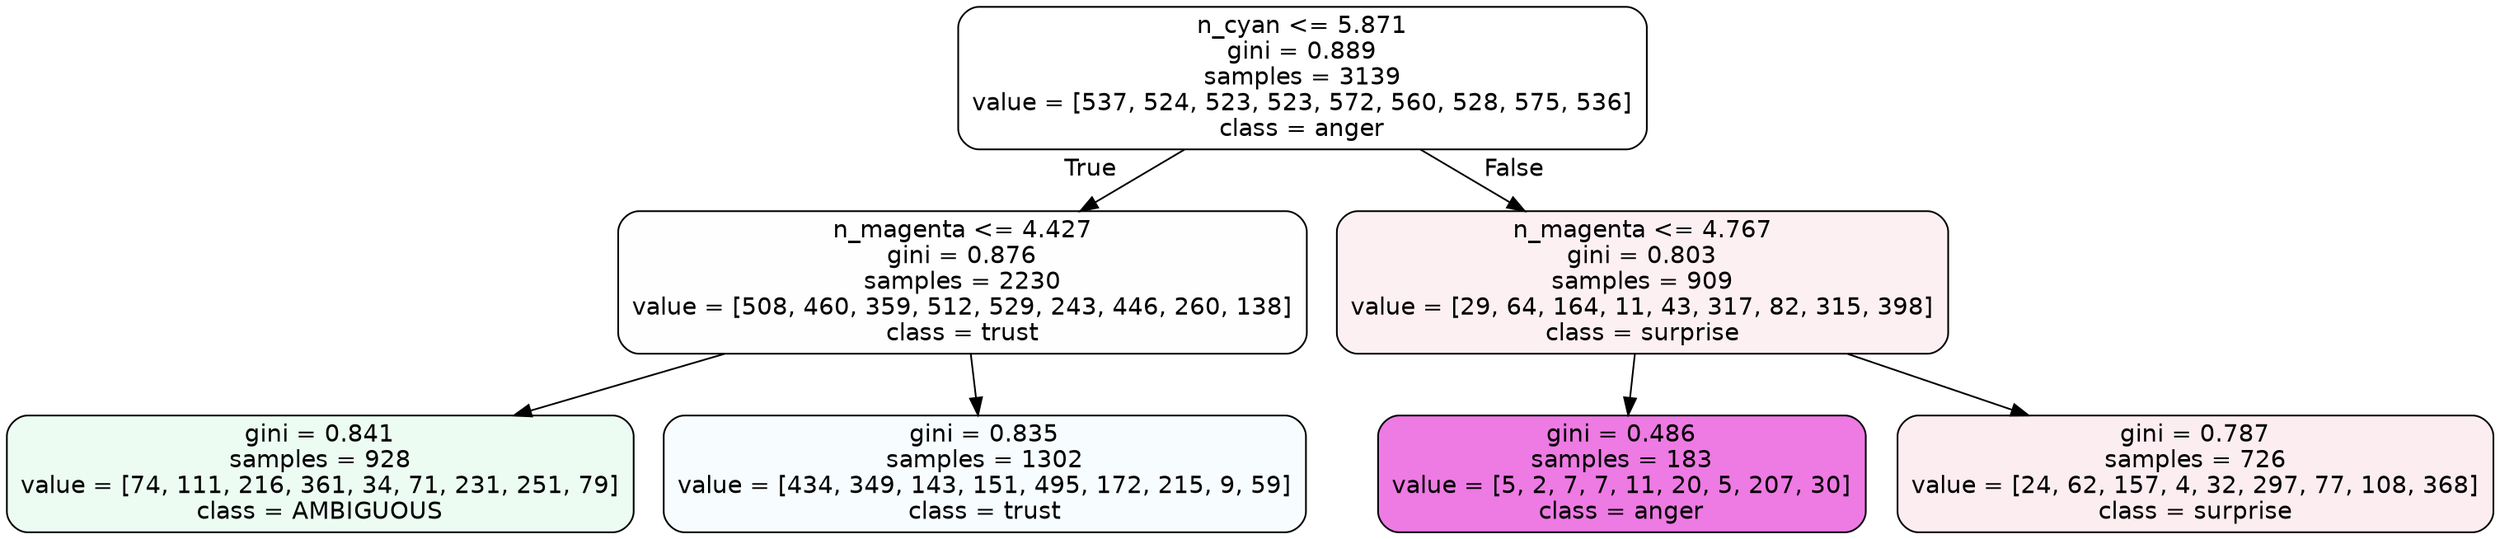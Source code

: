 digraph Tree {
node [shape=box, style="filled, rounded", color="black", fontname=helvetica] ;
edge [fontname=helvetica] ;
0 [label="n_cyan <= 5.871\ngini = 0.889\nsamples = 3139\nvalue = [537, 524, 523, 523, 572, 560, 528, 575, 536]\nclass = anger", fillcolor="#e539d700"] ;
1 [label="n_magenta <= 4.427\ngini = 0.876\nsamples = 2230\nvalue = [508, 460, 359, 512, 529, 243, 446, 260, 138]\nclass = trust", fillcolor="#39d7e501"] ;
0 -> 1 [labeldistance=2.5, labelangle=45, headlabel="True"] ;
2 [label="gini = 0.841\nsamples = 928\nvalue = [74, 111, 216, 361, 34, 71, 231, 251, 79]\nclass = AMBIGUOUS", fillcolor="#39e58118"] ;
1 -> 2 ;
3 [label="gini = 0.835\nsamples = 1302\nvalue = [434, 349, 143, 151, 495, 172, 215, 9, 59]\nclass = trust", fillcolor="#39d7e50a"] ;
1 -> 3 ;
4 [label="n_magenta <= 4.767\ngini = 0.803\nsamples = 909\nvalue = [29, 64, 164, 11, 43, 317, 82, 315, 398]\nclass = surprise", fillcolor="#e5396413"] ;
0 -> 4 [labeldistance=2.5, labelangle=-45, headlabel="False"] ;
5 [label="gini = 0.486\nsamples = 183\nvalue = [5, 2, 7, 7, 11, 20, 5, 207, 30]\nclass = anger", fillcolor="#e539d7ab"] ;
4 -> 5 ;
6 [label="gini = 0.787\nsamples = 726\nvalue = [24, 62, 157, 4, 32, 297, 77, 108, 368]\nclass = surprise", fillcolor="#e5396416"] ;
4 -> 6 ;
}